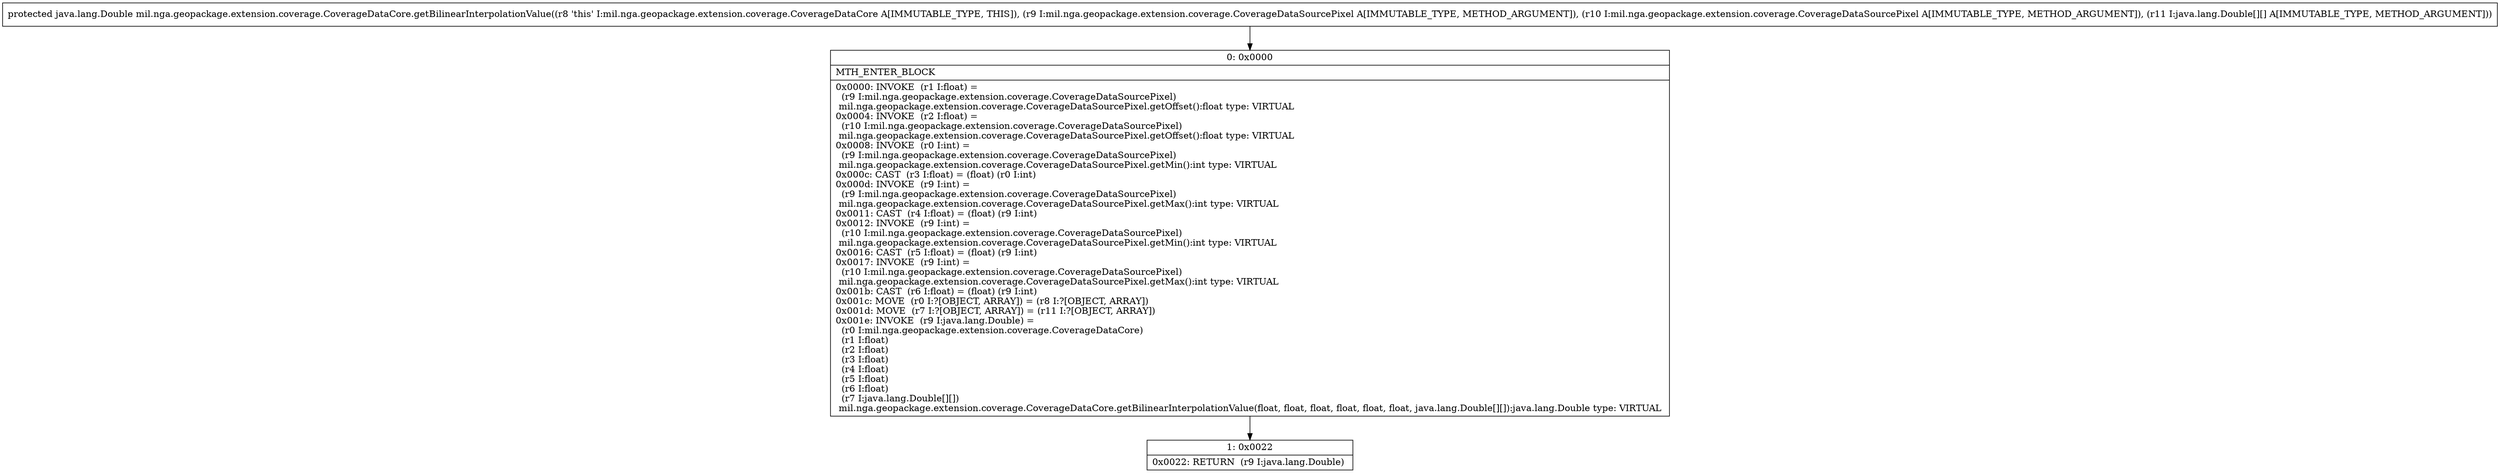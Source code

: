 digraph "CFG formil.nga.geopackage.extension.coverage.CoverageDataCore.getBilinearInterpolationValue(Lmil\/nga\/geopackage\/extension\/coverage\/CoverageDataSourcePixel;Lmil\/nga\/geopackage\/extension\/coverage\/CoverageDataSourcePixel;[[Ljava\/lang\/Double;)Ljava\/lang\/Double;" {
Node_0 [shape=record,label="{0\:\ 0x0000|MTH_ENTER_BLOCK\l|0x0000: INVOKE  (r1 I:float) = \l  (r9 I:mil.nga.geopackage.extension.coverage.CoverageDataSourcePixel)\l mil.nga.geopackage.extension.coverage.CoverageDataSourcePixel.getOffset():float type: VIRTUAL \l0x0004: INVOKE  (r2 I:float) = \l  (r10 I:mil.nga.geopackage.extension.coverage.CoverageDataSourcePixel)\l mil.nga.geopackage.extension.coverage.CoverageDataSourcePixel.getOffset():float type: VIRTUAL \l0x0008: INVOKE  (r0 I:int) = \l  (r9 I:mil.nga.geopackage.extension.coverage.CoverageDataSourcePixel)\l mil.nga.geopackage.extension.coverage.CoverageDataSourcePixel.getMin():int type: VIRTUAL \l0x000c: CAST  (r3 I:float) = (float) (r0 I:int) \l0x000d: INVOKE  (r9 I:int) = \l  (r9 I:mil.nga.geopackage.extension.coverage.CoverageDataSourcePixel)\l mil.nga.geopackage.extension.coverage.CoverageDataSourcePixel.getMax():int type: VIRTUAL \l0x0011: CAST  (r4 I:float) = (float) (r9 I:int) \l0x0012: INVOKE  (r9 I:int) = \l  (r10 I:mil.nga.geopackage.extension.coverage.CoverageDataSourcePixel)\l mil.nga.geopackage.extension.coverage.CoverageDataSourcePixel.getMin():int type: VIRTUAL \l0x0016: CAST  (r5 I:float) = (float) (r9 I:int) \l0x0017: INVOKE  (r9 I:int) = \l  (r10 I:mil.nga.geopackage.extension.coverage.CoverageDataSourcePixel)\l mil.nga.geopackage.extension.coverage.CoverageDataSourcePixel.getMax():int type: VIRTUAL \l0x001b: CAST  (r6 I:float) = (float) (r9 I:int) \l0x001c: MOVE  (r0 I:?[OBJECT, ARRAY]) = (r8 I:?[OBJECT, ARRAY]) \l0x001d: MOVE  (r7 I:?[OBJECT, ARRAY]) = (r11 I:?[OBJECT, ARRAY]) \l0x001e: INVOKE  (r9 I:java.lang.Double) = \l  (r0 I:mil.nga.geopackage.extension.coverage.CoverageDataCore)\l  (r1 I:float)\l  (r2 I:float)\l  (r3 I:float)\l  (r4 I:float)\l  (r5 I:float)\l  (r6 I:float)\l  (r7 I:java.lang.Double[][])\l mil.nga.geopackage.extension.coverage.CoverageDataCore.getBilinearInterpolationValue(float, float, float, float, float, float, java.lang.Double[][]):java.lang.Double type: VIRTUAL \l}"];
Node_1 [shape=record,label="{1\:\ 0x0022|0x0022: RETURN  (r9 I:java.lang.Double) \l}"];
MethodNode[shape=record,label="{protected java.lang.Double mil.nga.geopackage.extension.coverage.CoverageDataCore.getBilinearInterpolationValue((r8 'this' I:mil.nga.geopackage.extension.coverage.CoverageDataCore A[IMMUTABLE_TYPE, THIS]), (r9 I:mil.nga.geopackage.extension.coverage.CoverageDataSourcePixel A[IMMUTABLE_TYPE, METHOD_ARGUMENT]), (r10 I:mil.nga.geopackage.extension.coverage.CoverageDataSourcePixel A[IMMUTABLE_TYPE, METHOD_ARGUMENT]), (r11 I:java.lang.Double[][] A[IMMUTABLE_TYPE, METHOD_ARGUMENT])) }"];
MethodNode -> Node_0;
Node_0 -> Node_1;
}

